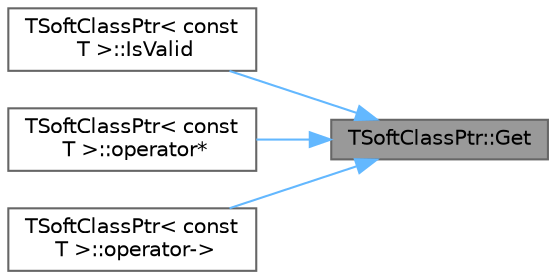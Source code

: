 digraph "TSoftClassPtr::Get"
{
 // INTERACTIVE_SVG=YES
 // LATEX_PDF_SIZE
  bgcolor="transparent";
  edge [fontname=Helvetica,fontsize=10,labelfontname=Helvetica,labelfontsize=10];
  node [fontname=Helvetica,fontsize=10,shape=box,height=0.2,width=0.4];
  rankdir="RL";
  Node1 [id="Node000001",label="TSoftClassPtr::Get",height=0.2,width=0.4,color="gray40", fillcolor="grey60", style="filled", fontcolor="black",tooltip="Dereference the soft pointer."];
  Node1 -> Node2 [id="edge1_Node000001_Node000002",dir="back",color="steelblue1",style="solid",tooltip=" "];
  Node2 [id="Node000002",label="TSoftClassPtr\< const\l T \>::IsValid",height=0.2,width=0.4,color="grey40", fillcolor="white", style="filled",URL="$d7/d88/classTSoftClassPtr.html#a95379df4e19fe44fdaf866cbb7afb261",tooltip=" "];
  Node1 -> Node3 [id="edge2_Node000001_Node000003",dir="back",color="steelblue1",style="solid",tooltip=" "];
  Node3 [id="Node000003",label="TSoftClassPtr\< const\l T \>::operator*",height=0.2,width=0.4,color="grey40", fillcolor="white", style="filled",URL="$d7/d88/classTSoftClassPtr.html#a28e3667484af3105a10938c7cea96a74",tooltip=" "];
  Node1 -> Node4 [id="edge3_Node000001_Node000004",dir="back",color="steelblue1",style="solid",tooltip=" "];
  Node4 [id="Node000004",label="TSoftClassPtr\< const\l T \>::operator-\>",height=0.2,width=0.4,color="grey40", fillcolor="white", style="filled",URL="$d7/d88/classTSoftClassPtr.html#a2a72a3699a915337214755245b3cae0f",tooltip=" "];
}
